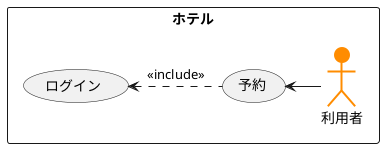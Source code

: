 @startuml ユースケース図
rectangle ホテル{
usecase 予約
usecase ログイン
actor 利用者 #ff8c00;line:Darkorange;line.bold;
}
ログイン<. 予約: <<include>>
利用者 -left-> 予約
@enduml